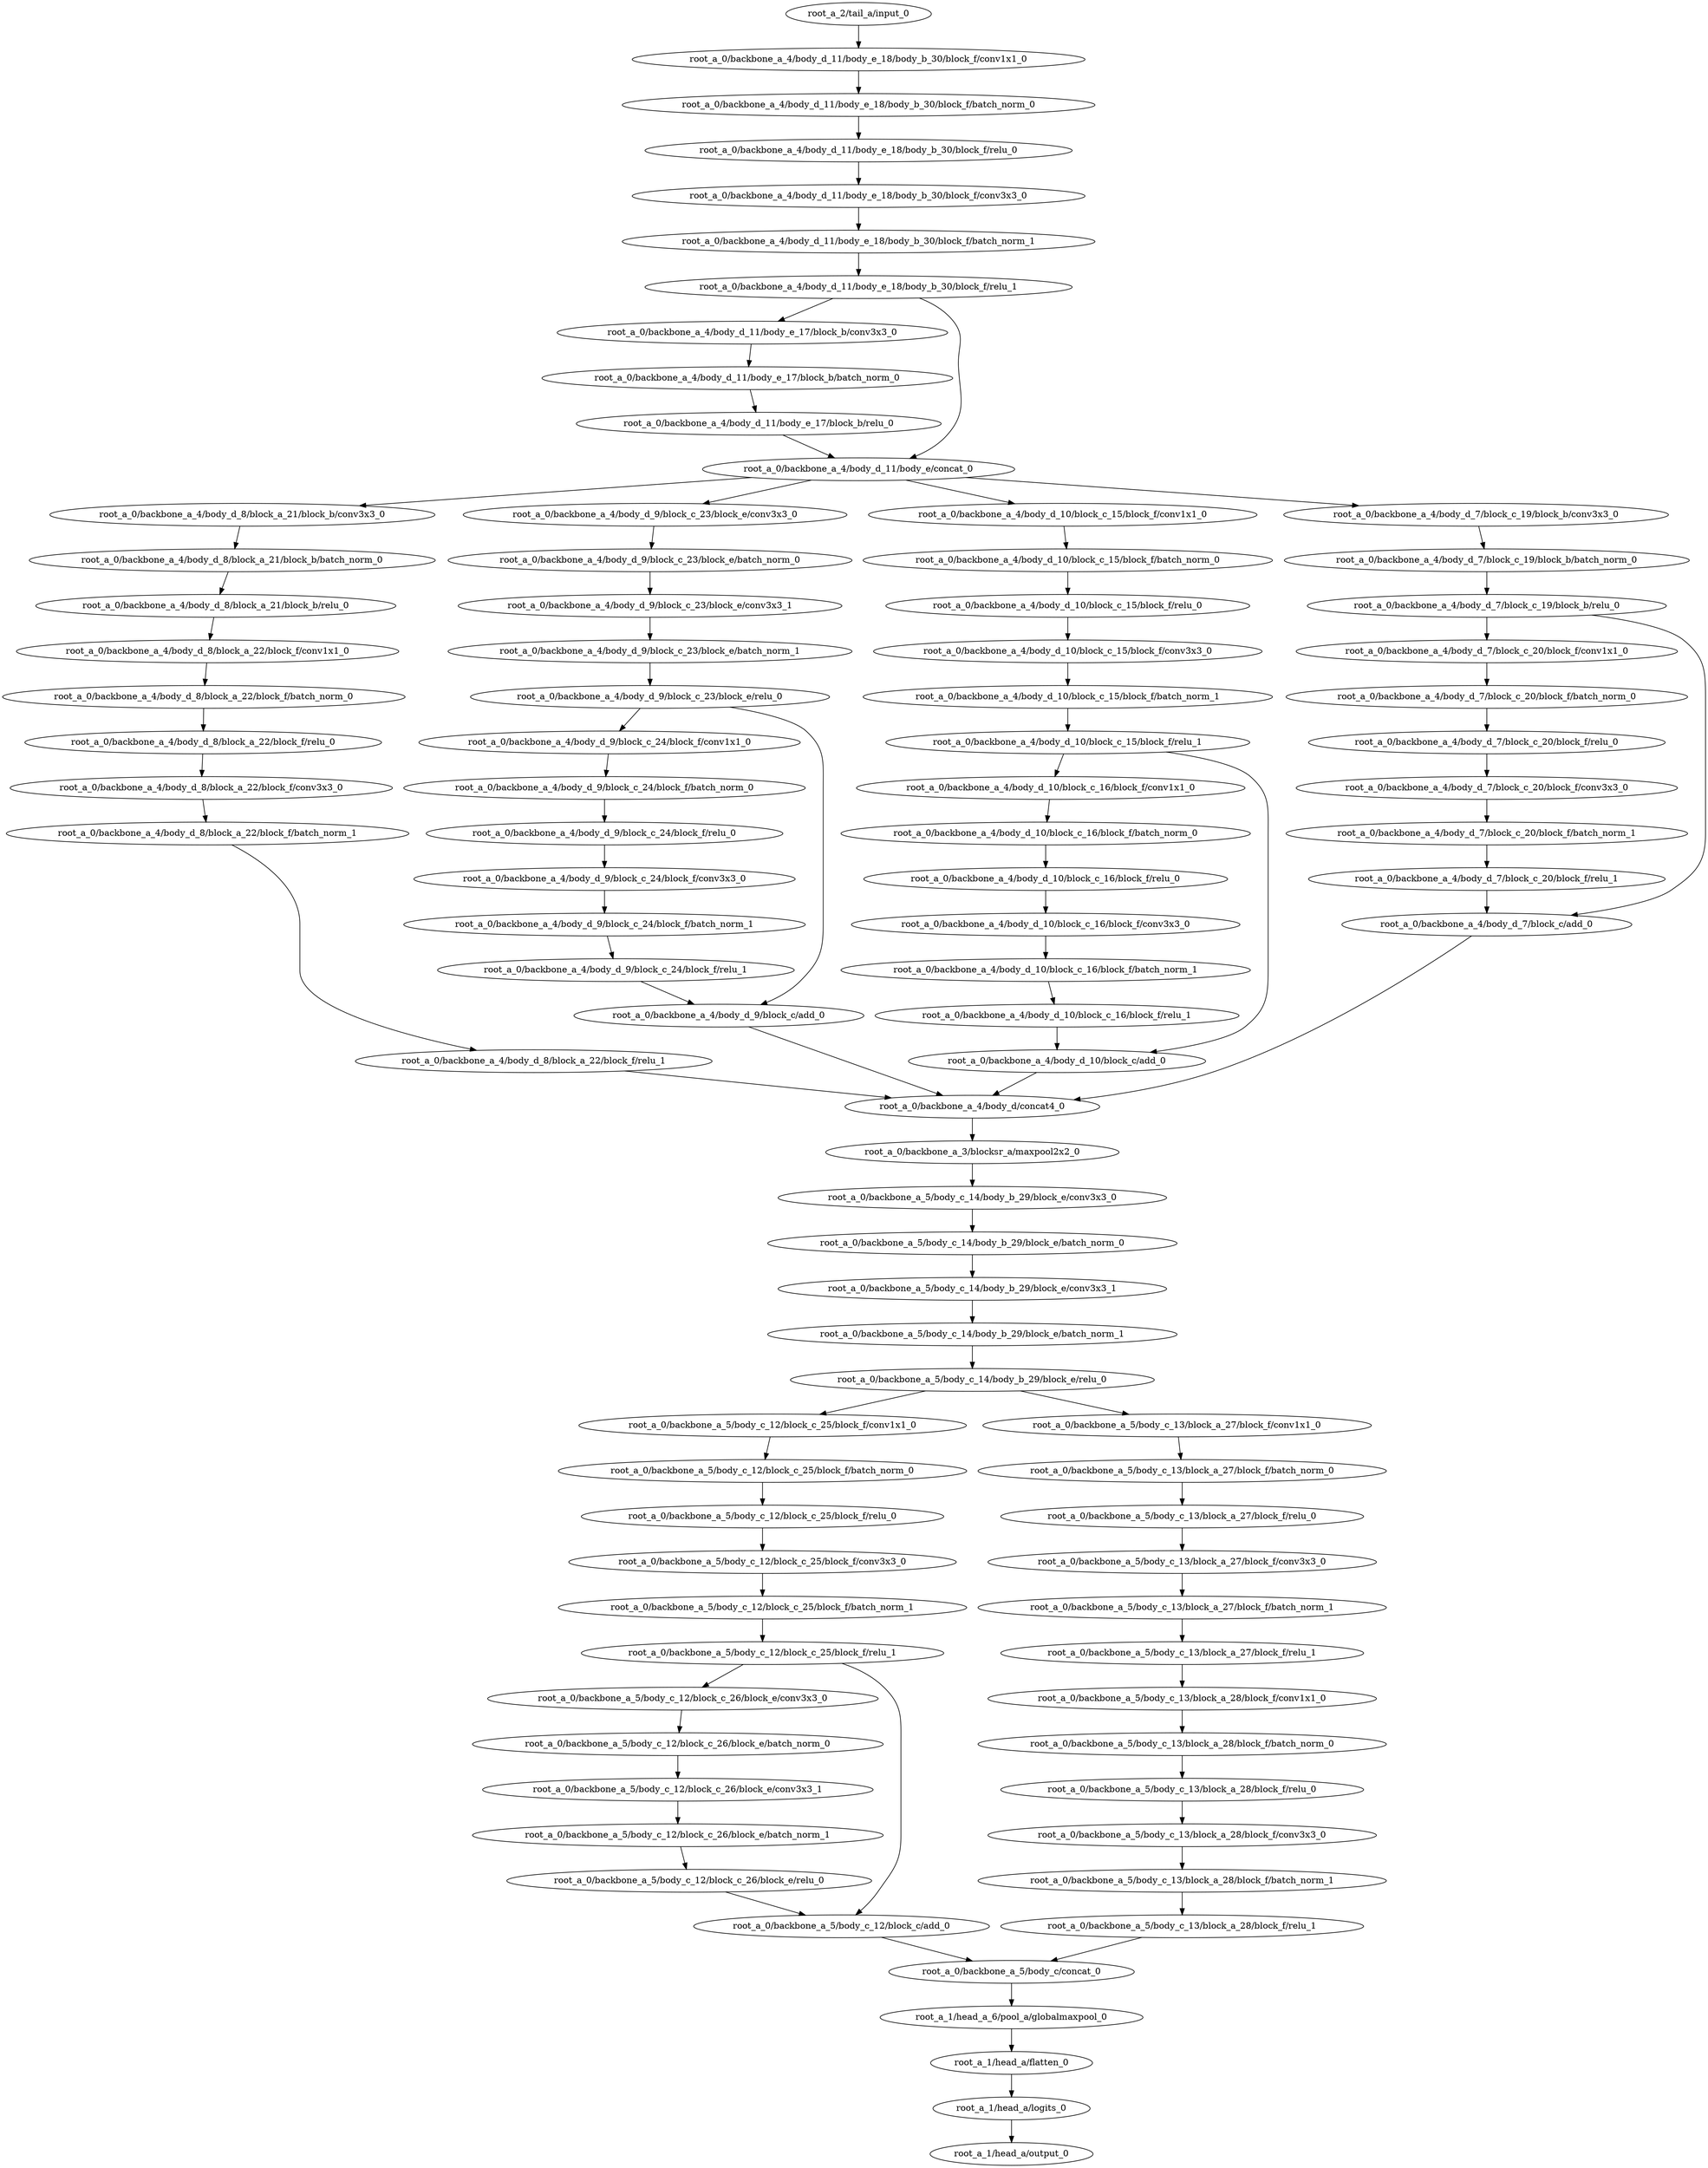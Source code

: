 digraph root_a {
	"root_a_2/tail_a/input_0"
	"root_a_0/backbone_a_4/body_d_11/body_e_18/body_b_30/block_f/conv1x1_0"
	"root_a_0/backbone_a_4/body_d_11/body_e_18/body_b_30/block_f/batch_norm_0"
	"root_a_0/backbone_a_4/body_d_11/body_e_18/body_b_30/block_f/relu_0"
	"root_a_0/backbone_a_4/body_d_11/body_e_18/body_b_30/block_f/conv3x3_0"
	"root_a_0/backbone_a_4/body_d_11/body_e_18/body_b_30/block_f/batch_norm_1"
	"root_a_0/backbone_a_4/body_d_11/body_e_18/body_b_30/block_f/relu_1"
	"root_a_0/backbone_a_4/body_d_11/body_e_17/block_b/conv3x3_0"
	"root_a_0/backbone_a_4/body_d_11/body_e_17/block_b/batch_norm_0"
	"root_a_0/backbone_a_4/body_d_11/body_e_17/block_b/relu_0"
	"root_a_0/backbone_a_4/body_d_11/body_e/concat_0"
	"root_a_0/backbone_a_4/body_d_8/block_a_21/block_b/conv3x3_0"
	"root_a_0/backbone_a_4/body_d_8/block_a_21/block_b/batch_norm_0"
	"root_a_0/backbone_a_4/body_d_8/block_a_21/block_b/relu_0"
	"root_a_0/backbone_a_4/body_d_8/block_a_22/block_f/conv1x1_0"
	"root_a_0/backbone_a_4/body_d_8/block_a_22/block_f/batch_norm_0"
	"root_a_0/backbone_a_4/body_d_8/block_a_22/block_f/relu_0"
	"root_a_0/backbone_a_4/body_d_8/block_a_22/block_f/conv3x3_0"
	"root_a_0/backbone_a_4/body_d_8/block_a_22/block_f/batch_norm_1"
	"root_a_0/backbone_a_4/body_d_8/block_a_22/block_f/relu_1"
	"root_a_0/backbone_a_4/body_d_9/block_c_23/block_e/conv3x3_0"
	"root_a_0/backbone_a_4/body_d_9/block_c_23/block_e/batch_norm_0"
	"root_a_0/backbone_a_4/body_d_9/block_c_23/block_e/conv3x3_1"
	"root_a_0/backbone_a_4/body_d_9/block_c_23/block_e/batch_norm_1"
	"root_a_0/backbone_a_4/body_d_9/block_c_23/block_e/relu_0"
	"root_a_0/backbone_a_4/body_d_9/block_c_24/block_f/conv1x1_0"
	"root_a_0/backbone_a_4/body_d_9/block_c_24/block_f/batch_norm_0"
	"root_a_0/backbone_a_4/body_d_9/block_c_24/block_f/relu_0"
	"root_a_0/backbone_a_4/body_d_9/block_c_24/block_f/conv3x3_0"
	"root_a_0/backbone_a_4/body_d_9/block_c_24/block_f/batch_norm_1"
	"root_a_0/backbone_a_4/body_d_9/block_c_24/block_f/relu_1"
	"root_a_0/backbone_a_4/body_d_9/block_c/add_0"
	"root_a_0/backbone_a_4/body_d_10/block_c_15/block_f/conv1x1_0"
	"root_a_0/backbone_a_4/body_d_10/block_c_15/block_f/batch_norm_0"
	"root_a_0/backbone_a_4/body_d_10/block_c_15/block_f/relu_0"
	"root_a_0/backbone_a_4/body_d_10/block_c_15/block_f/conv3x3_0"
	"root_a_0/backbone_a_4/body_d_10/block_c_15/block_f/batch_norm_1"
	"root_a_0/backbone_a_4/body_d_10/block_c_15/block_f/relu_1"
	"root_a_0/backbone_a_4/body_d_10/block_c_16/block_f/conv1x1_0"
	"root_a_0/backbone_a_4/body_d_10/block_c_16/block_f/batch_norm_0"
	"root_a_0/backbone_a_4/body_d_10/block_c_16/block_f/relu_0"
	"root_a_0/backbone_a_4/body_d_10/block_c_16/block_f/conv3x3_0"
	"root_a_0/backbone_a_4/body_d_10/block_c_16/block_f/batch_norm_1"
	"root_a_0/backbone_a_4/body_d_10/block_c_16/block_f/relu_1"
	"root_a_0/backbone_a_4/body_d_10/block_c/add_0"
	"root_a_0/backbone_a_4/body_d_7/block_c_19/block_b/conv3x3_0"
	"root_a_0/backbone_a_4/body_d_7/block_c_19/block_b/batch_norm_0"
	"root_a_0/backbone_a_4/body_d_7/block_c_19/block_b/relu_0"
	"root_a_0/backbone_a_4/body_d_7/block_c_20/block_f/conv1x1_0"
	"root_a_0/backbone_a_4/body_d_7/block_c_20/block_f/batch_norm_0"
	"root_a_0/backbone_a_4/body_d_7/block_c_20/block_f/relu_0"
	"root_a_0/backbone_a_4/body_d_7/block_c_20/block_f/conv3x3_0"
	"root_a_0/backbone_a_4/body_d_7/block_c_20/block_f/batch_norm_1"
	"root_a_0/backbone_a_4/body_d_7/block_c_20/block_f/relu_1"
	"root_a_0/backbone_a_4/body_d_7/block_c/add_0"
	"root_a_0/backbone_a_4/body_d/concat4_0"
	"root_a_0/backbone_a_3/blocksr_a/maxpool2x2_0"
	"root_a_0/backbone_a_5/body_c_14/body_b_29/block_e/conv3x3_0"
	"root_a_0/backbone_a_5/body_c_14/body_b_29/block_e/batch_norm_0"
	"root_a_0/backbone_a_5/body_c_14/body_b_29/block_e/conv3x3_1"
	"root_a_0/backbone_a_5/body_c_14/body_b_29/block_e/batch_norm_1"
	"root_a_0/backbone_a_5/body_c_14/body_b_29/block_e/relu_0"
	"root_a_0/backbone_a_5/body_c_12/block_c_25/block_f/conv1x1_0"
	"root_a_0/backbone_a_5/body_c_12/block_c_25/block_f/batch_norm_0"
	"root_a_0/backbone_a_5/body_c_12/block_c_25/block_f/relu_0"
	"root_a_0/backbone_a_5/body_c_12/block_c_25/block_f/conv3x3_0"
	"root_a_0/backbone_a_5/body_c_12/block_c_25/block_f/batch_norm_1"
	"root_a_0/backbone_a_5/body_c_12/block_c_25/block_f/relu_1"
	"root_a_0/backbone_a_5/body_c_12/block_c_26/block_e/conv3x3_0"
	"root_a_0/backbone_a_5/body_c_12/block_c_26/block_e/batch_norm_0"
	"root_a_0/backbone_a_5/body_c_12/block_c_26/block_e/conv3x3_1"
	"root_a_0/backbone_a_5/body_c_12/block_c_26/block_e/batch_norm_1"
	"root_a_0/backbone_a_5/body_c_12/block_c_26/block_e/relu_0"
	"root_a_0/backbone_a_5/body_c_12/block_c/add_0"
	"root_a_0/backbone_a_5/body_c_13/block_a_27/block_f/conv1x1_0"
	"root_a_0/backbone_a_5/body_c_13/block_a_27/block_f/batch_norm_0"
	"root_a_0/backbone_a_5/body_c_13/block_a_27/block_f/relu_0"
	"root_a_0/backbone_a_5/body_c_13/block_a_27/block_f/conv3x3_0"
	"root_a_0/backbone_a_5/body_c_13/block_a_27/block_f/batch_norm_1"
	"root_a_0/backbone_a_5/body_c_13/block_a_27/block_f/relu_1"
	"root_a_0/backbone_a_5/body_c_13/block_a_28/block_f/conv1x1_0"
	"root_a_0/backbone_a_5/body_c_13/block_a_28/block_f/batch_norm_0"
	"root_a_0/backbone_a_5/body_c_13/block_a_28/block_f/relu_0"
	"root_a_0/backbone_a_5/body_c_13/block_a_28/block_f/conv3x3_0"
	"root_a_0/backbone_a_5/body_c_13/block_a_28/block_f/batch_norm_1"
	"root_a_0/backbone_a_5/body_c_13/block_a_28/block_f/relu_1"
	"root_a_0/backbone_a_5/body_c/concat_0"
	"root_a_1/head_a_6/pool_a/globalmaxpool_0"
	"root_a_1/head_a/flatten_0"
	"root_a_1/head_a/logits_0"
	"root_a_1/head_a/output_0"

	"root_a_2/tail_a/input_0" -> "root_a_0/backbone_a_4/body_d_11/body_e_18/body_b_30/block_f/conv1x1_0"
	"root_a_0/backbone_a_4/body_d_11/body_e_18/body_b_30/block_f/conv1x1_0" -> "root_a_0/backbone_a_4/body_d_11/body_e_18/body_b_30/block_f/batch_norm_0"
	"root_a_0/backbone_a_4/body_d_11/body_e_18/body_b_30/block_f/batch_norm_0" -> "root_a_0/backbone_a_4/body_d_11/body_e_18/body_b_30/block_f/relu_0"
	"root_a_0/backbone_a_4/body_d_11/body_e_18/body_b_30/block_f/relu_0" -> "root_a_0/backbone_a_4/body_d_11/body_e_18/body_b_30/block_f/conv3x3_0"
	"root_a_0/backbone_a_4/body_d_11/body_e_18/body_b_30/block_f/conv3x3_0" -> "root_a_0/backbone_a_4/body_d_11/body_e_18/body_b_30/block_f/batch_norm_1"
	"root_a_0/backbone_a_4/body_d_11/body_e_18/body_b_30/block_f/batch_norm_1" -> "root_a_0/backbone_a_4/body_d_11/body_e_18/body_b_30/block_f/relu_1"
	"root_a_0/backbone_a_4/body_d_11/body_e_18/body_b_30/block_f/relu_1" -> "root_a_0/backbone_a_4/body_d_11/body_e_17/block_b/conv3x3_0"
	"root_a_0/backbone_a_4/body_d_11/body_e_17/block_b/conv3x3_0" -> "root_a_0/backbone_a_4/body_d_11/body_e_17/block_b/batch_norm_0"
	"root_a_0/backbone_a_4/body_d_11/body_e_17/block_b/batch_norm_0" -> "root_a_0/backbone_a_4/body_d_11/body_e_17/block_b/relu_0"
	"root_a_0/backbone_a_4/body_d_11/body_e_17/block_b/relu_0" -> "root_a_0/backbone_a_4/body_d_11/body_e/concat_0"
	"root_a_0/backbone_a_4/body_d_11/body_e_18/body_b_30/block_f/relu_1" -> "root_a_0/backbone_a_4/body_d_11/body_e/concat_0"
	"root_a_0/backbone_a_4/body_d_11/body_e/concat_0" -> "root_a_0/backbone_a_4/body_d_8/block_a_21/block_b/conv3x3_0"
	"root_a_0/backbone_a_4/body_d_8/block_a_21/block_b/conv3x3_0" -> "root_a_0/backbone_a_4/body_d_8/block_a_21/block_b/batch_norm_0"
	"root_a_0/backbone_a_4/body_d_8/block_a_21/block_b/batch_norm_0" -> "root_a_0/backbone_a_4/body_d_8/block_a_21/block_b/relu_0"
	"root_a_0/backbone_a_4/body_d_8/block_a_21/block_b/relu_0" -> "root_a_0/backbone_a_4/body_d_8/block_a_22/block_f/conv1x1_0"
	"root_a_0/backbone_a_4/body_d_8/block_a_22/block_f/conv1x1_0" -> "root_a_0/backbone_a_4/body_d_8/block_a_22/block_f/batch_norm_0"
	"root_a_0/backbone_a_4/body_d_8/block_a_22/block_f/batch_norm_0" -> "root_a_0/backbone_a_4/body_d_8/block_a_22/block_f/relu_0"
	"root_a_0/backbone_a_4/body_d_8/block_a_22/block_f/relu_0" -> "root_a_0/backbone_a_4/body_d_8/block_a_22/block_f/conv3x3_0"
	"root_a_0/backbone_a_4/body_d_8/block_a_22/block_f/conv3x3_0" -> "root_a_0/backbone_a_4/body_d_8/block_a_22/block_f/batch_norm_1"
	"root_a_0/backbone_a_4/body_d_8/block_a_22/block_f/batch_norm_1" -> "root_a_0/backbone_a_4/body_d_8/block_a_22/block_f/relu_1"
	"root_a_0/backbone_a_4/body_d_11/body_e/concat_0" -> "root_a_0/backbone_a_4/body_d_9/block_c_23/block_e/conv3x3_0"
	"root_a_0/backbone_a_4/body_d_9/block_c_23/block_e/conv3x3_0" -> "root_a_0/backbone_a_4/body_d_9/block_c_23/block_e/batch_norm_0"
	"root_a_0/backbone_a_4/body_d_9/block_c_23/block_e/batch_norm_0" -> "root_a_0/backbone_a_4/body_d_9/block_c_23/block_e/conv3x3_1"
	"root_a_0/backbone_a_4/body_d_9/block_c_23/block_e/conv3x3_1" -> "root_a_0/backbone_a_4/body_d_9/block_c_23/block_e/batch_norm_1"
	"root_a_0/backbone_a_4/body_d_9/block_c_23/block_e/batch_norm_1" -> "root_a_0/backbone_a_4/body_d_9/block_c_23/block_e/relu_0"
	"root_a_0/backbone_a_4/body_d_9/block_c_23/block_e/relu_0" -> "root_a_0/backbone_a_4/body_d_9/block_c_24/block_f/conv1x1_0"
	"root_a_0/backbone_a_4/body_d_9/block_c_24/block_f/conv1x1_0" -> "root_a_0/backbone_a_4/body_d_9/block_c_24/block_f/batch_norm_0"
	"root_a_0/backbone_a_4/body_d_9/block_c_24/block_f/batch_norm_0" -> "root_a_0/backbone_a_4/body_d_9/block_c_24/block_f/relu_0"
	"root_a_0/backbone_a_4/body_d_9/block_c_24/block_f/relu_0" -> "root_a_0/backbone_a_4/body_d_9/block_c_24/block_f/conv3x3_0"
	"root_a_0/backbone_a_4/body_d_9/block_c_24/block_f/conv3x3_0" -> "root_a_0/backbone_a_4/body_d_9/block_c_24/block_f/batch_norm_1"
	"root_a_0/backbone_a_4/body_d_9/block_c_24/block_f/batch_norm_1" -> "root_a_0/backbone_a_4/body_d_9/block_c_24/block_f/relu_1"
	"root_a_0/backbone_a_4/body_d_9/block_c_23/block_e/relu_0" -> "root_a_0/backbone_a_4/body_d_9/block_c/add_0"
	"root_a_0/backbone_a_4/body_d_9/block_c_24/block_f/relu_1" -> "root_a_0/backbone_a_4/body_d_9/block_c/add_0"
	"root_a_0/backbone_a_4/body_d_11/body_e/concat_0" -> "root_a_0/backbone_a_4/body_d_10/block_c_15/block_f/conv1x1_0"
	"root_a_0/backbone_a_4/body_d_10/block_c_15/block_f/conv1x1_0" -> "root_a_0/backbone_a_4/body_d_10/block_c_15/block_f/batch_norm_0"
	"root_a_0/backbone_a_4/body_d_10/block_c_15/block_f/batch_norm_0" -> "root_a_0/backbone_a_4/body_d_10/block_c_15/block_f/relu_0"
	"root_a_0/backbone_a_4/body_d_10/block_c_15/block_f/relu_0" -> "root_a_0/backbone_a_4/body_d_10/block_c_15/block_f/conv3x3_0"
	"root_a_0/backbone_a_4/body_d_10/block_c_15/block_f/conv3x3_0" -> "root_a_0/backbone_a_4/body_d_10/block_c_15/block_f/batch_norm_1"
	"root_a_0/backbone_a_4/body_d_10/block_c_15/block_f/batch_norm_1" -> "root_a_0/backbone_a_4/body_d_10/block_c_15/block_f/relu_1"
	"root_a_0/backbone_a_4/body_d_10/block_c_15/block_f/relu_1" -> "root_a_0/backbone_a_4/body_d_10/block_c_16/block_f/conv1x1_0"
	"root_a_0/backbone_a_4/body_d_10/block_c_16/block_f/conv1x1_0" -> "root_a_0/backbone_a_4/body_d_10/block_c_16/block_f/batch_norm_0"
	"root_a_0/backbone_a_4/body_d_10/block_c_16/block_f/batch_norm_0" -> "root_a_0/backbone_a_4/body_d_10/block_c_16/block_f/relu_0"
	"root_a_0/backbone_a_4/body_d_10/block_c_16/block_f/relu_0" -> "root_a_0/backbone_a_4/body_d_10/block_c_16/block_f/conv3x3_0"
	"root_a_0/backbone_a_4/body_d_10/block_c_16/block_f/conv3x3_0" -> "root_a_0/backbone_a_4/body_d_10/block_c_16/block_f/batch_norm_1"
	"root_a_0/backbone_a_4/body_d_10/block_c_16/block_f/batch_norm_1" -> "root_a_0/backbone_a_4/body_d_10/block_c_16/block_f/relu_1"
	"root_a_0/backbone_a_4/body_d_10/block_c_15/block_f/relu_1" -> "root_a_0/backbone_a_4/body_d_10/block_c/add_0"
	"root_a_0/backbone_a_4/body_d_10/block_c_16/block_f/relu_1" -> "root_a_0/backbone_a_4/body_d_10/block_c/add_0"
	"root_a_0/backbone_a_4/body_d_11/body_e/concat_0" -> "root_a_0/backbone_a_4/body_d_7/block_c_19/block_b/conv3x3_0"
	"root_a_0/backbone_a_4/body_d_7/block_c_19/block_b/conv3x3_0" -> "root_a_0/backbone_a_4/body_d_7/block_c_19/block_b/batch_norm_0"
	"root_a_0/backbone_a_4/body_d_7/block_c_19/block_b/batch_norm_0" -> "root_a_0/backbone_a_4/body_d_7/block_c_19/block_b/relu_0"
	"root_a_0/backbone_a_4/body_d_7/block_c_19/block_b/relu_0" -> "root_a_0/backbone_a_4/body_d_7/block_c_20/block_f/conv1x1_0"
	"root_a_0/backbone_a_4/body_d_7/block_c_20/block_f/conv1x1_0" -> "root_a_0/backbone_a_4/body_d_7/block_c_20/block_f/batch_norm_0"
	"root_a_0/backbone_a_4/body_d_7/block_c_20/block_f/batch_norm_0" -> "root_a_0/backbone_a_4/body_d_7/block_c_20/block_f/relu_0"
	"root_a_0/backbone_a_4/body_d_7/block_c_20/block_f/relu_0" -> "root_a_0/backbone_a_4/body_d_7/block_c_20/block_f/conv3x3_0"
	"root_a_0/backbone_a_4/body_d_7/block_c_20/block_f/conv3x3_0" -> "root_a_0/backbone_a_4/body_d_7/block_c_20/block_f/batch_norm_1"
	"root_a_0/backbone_a_4/body_d_7/block_c_20/block_f/batch_norm_1" -> "root_a_0/backbone_a_4/body_d_7/block_c_20/block_f/relu_1"
	"root_a_0/backbone_a_4/body_d_7/block_c_20/block_f/relu_1" -> "root_a_0/backbone_a_4/body_d_7/block_c/add_0"
	"root_a_0/backbone_a_4/body_d_7/block_c_19/block_b/relu_0" -> "root_a_0/backbone_a_4/body_d_7/block_c/add_0"
	"root_a_0/backbone_a_4/body_d_8/block_a_22/block_f/relu_1" -> "root_a_0/backbone_a_4/body_d/concat4_0"
	"root_a_0/backbone_a_4/body_d_9/block_c/add_0" -> "root_a_0/backbone_a_4/body_d/concat4_0"
	"root_a_0/backbone_a_4/body_d_10/block_c/add_0" -> "root_a_0/backbone_a_4/body_d/concat4_0"
	"root_a_0/backbone_a_4/body_d_7/block_c/add_0" -> "root_a_0/backbone_a_4/body_d/concat4_0"
	"root_a_0/backbone_a_4/body_d/concat4_0" -> "root_a_0/backbone_a_3/blocksr_a/maxpool2x2_0"
	"root_a_0/backbone_a_3/blocksr_a/maxpool2x2_0" -> "root_a_0/backbone_a_5/body_c_14/body_b_29/block_e/conv3x3_0"
	"root_a_0/backbone_a_5/body_c_14/body_b_29/block_e/conv3x3_0" -> "root_a_0/backbone_a_5/body_c_14/body_b_29/block_e/batch_norm_0"
	"root_a_0/backbone_a_5/body_c_14/body_b_29/block_e/batch_norm_0" -> "root_a_0/backbone_a_5/body_c_14/body_b_29/block_e/conv3x3_1"
	"root_a_0/backbone_a_5/body_c_14/body_b_29/block_e/conv3x3_1" -> "root_a_0/backbone_a_5/body_c_14/body_b_29/block_e/batch_norm_1"
	"root_a_0/backbone_a_5/body_c_14/body_b_29/block_e/batch_norm_1" -> "root_a_0/backbone_a_5/body_c_14/body_b_29/block_e/relu_0"
	"root_a_0/backbone_a_5/body_c_14/body_b_29/block_e/relu_0" -> "root_a_0/backbone_a_5/body_c_12/block_c_25/block_f/conv1x1_0"
	"root_a_0/backbone_a_5/body_c_12/block_c_25/block_f/conv1x1_0" -> "root_a_0/backbone_a_5/body_c_12/block_c_25/block_f/batch_norm_0"
	"root_a_0/backbone_a_5/body_c_12/block_c_25/block_f/batch_norm_0" -> "root_a_0/backbone_a_5/body_c_12/block_c_25/block_f/relu_0"
	"root_a_0/backbone_a_5/body_c_12/block_c_25/block_f/relu_0" -> "root_a_0/backbone_a_5/body_c_12/block_c_25/block_f/conv3x3_0"
	"root_a_0/backbone_a_5/body_c_12/block_c_25/block_f/conv3x3_0" -> "root_a_0/backbone_a_5/body_c_12/block_c_25/block_f/batch_norm_1"
	"root_a_0/backbone_a_5/body_c_12/block_c_25/block_f/batch_norm_1" -> "root_a_0/backbone_a_5/body_c_12/block_c_25/block_f/relu_1"
	"root_a_0/backbone_a_5/body_c_12/block_c_25/block_f/relu_1" -> "root_a_0/backbone_a_5/body_c_12/block_c_26/block_e/conv3x3_0"
	"root_a_0/backbone_a_5/body_c_12/block_c_26/block_e/conv3x3_0" -> "root_a_0/backbone_a_5/body_c_12/block_c_26/block_e/batch_norm_0"
	"root_a_0/backbone_a_5/body_c_12/block_c_26/block_e/batch_norm_0" -> "root_a_0/backbone_a_5/body_c_12/block_c_26/block_e/conv3x3_1"
	"root_a_0/backbone_a_5/body_c_12/block_c_26/block_e/conv3x3_1" -> "root_a_0/backbone_a_5/body_c_12/block_c_26/block_e/batch_norm_1"
	"root_a_0/backbone_a_5/body_c_12/block_c_26/block_e/batch_norm_1" -> "root_a_0/backbone_a_5/body_c_12/block_c_26/block_e/relu_0"
	"root_a_0/backbone_a_5/body_c_12/block_c_26/block_e/relu_0" -> "root_a_0/backbone_a_5/body_c_12/block_c/add_0"
	"root_a_0/backbone_a_5/body_c_12/block_c_25/block_f/relu_1" -> "root_a_0/backbone_a_5/body_c_12/block_c/add_0"
	"root_a_0/backbone_a_5/body_c_14/body_b_29/block_e/relu_0" -> "root_a_0/backbone_a_5/body_c_13/block_a_27/block_f/conv1x1_0"
	"root_a_0/backbone_a_5/body_c_13/block_a_27/block_f/conv1x1_0" -> "root_a_0/backbone_a_5/body_c_13/block_a_27/block_f/batch_norm_0"
	"root_a_0/backbone_a_5/body_c_13/block_a_27/block_f/batch_norm_0" -> "root_a_0/backbone_a_5/body_c_13/block_a_27/block_f/relu_0"
	"root_a_0/backbone_a_5/body_c_13/block_a_27/block_f/relu_0" -> "root_a_0/backbone_a_5/body_c_13/block_a_27/block_f/conv3x3_0"
	"root_a_0/backbone_a_5/body_c_13/block_a_27/block_f/conv3x3_0" -> "root_a_0/backbone_a_5/body_c_13/block_a_27/block_f/batch_norm_1"
	"root_a_0/backbone_a_5/body_c_13/block_a_27/block_f/batch_norm_1" -> "root_a_0/backbone_a_5/body_c_13/block_a_27/block_f/relu_1"
	"root_a_0/backbone_a_5/body_c_13/block_a_27/block_f/relu_1" -> "root_a_0/backbone_a_5/body_c_13/block_a_28/block_f/conv1x1_0"
	"root_a_0/backbone_a_5/body_c_13/block_a_28/block_f/conv1x1_0" -> "root_a_0/backbone_a_5/body_c_13/block_a_28/block_f/batch_norm_0"
	"root_a_0/backbone_a_5/body_c_13/block_a_28/block_f/batch_norm_0" -> "root_a_0/backbone_a_5/body_c_13/block_a_28/block_f/relu_0"
	"root_a_0/backbone_a_5/body_c_13/block_a_28/block_f/relu_0" -> "root_a_0/backbone_a_5/body_c_13/block_a_28/block_f/conv3x3_0"
	"root_a_0/backbone_a_5/body_c_13/block_a_28/block_f/conv3x3_0" -> "root_a_0/backbone_a_5/body_c_13/block_a_28/block_f/batch_norm_1"
	"root_a_0/backbone_a_5/body_c_13/block_a_28/block_f/batch_norm_1" -> "root_a_0/backbone_a_5/body_c_13/block_a_28/block_f/relu_1"
	"root_a_0/backbone_a_5/body_c_12/block_c/add_0" -> "root_a_0/backbone_a_5/body_c/concat_0"
	"root_a_0/backbone_a_5/body_c_13/block_a_28/block_f/relu_1" -> "root_a_0/backbone_a_5/body_c/concat_0"
	"root_a_0/backbone_a_5/body_c/concat_0" -> "root_a_1/head_a_6/pool_a/globalmaxpool_0"
	"root_a_1/head_a_6/pool_a/globalmaxpool_0" -> "root_a_1/head_a/flatten_0"
	"root_a_1/head_a/flatten_0" -> "root_a_1/head_a/logits_0"
	"root_a_1/head_a/logits_0" -> "root_a_1/head_a/output_0"

}